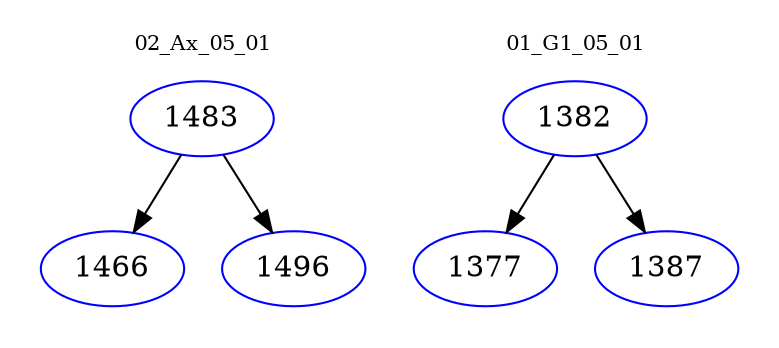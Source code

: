 digraph{
subgraph cluster_0 {
color = white
label = "02_Ax_05_01";
fontsize=10;
T0_1483 [label="1483", color="blue"]
T0_1483 -> T0_1466 [color="black"]
T0_1466 [label="1466", color="blue"]
T0_1483 -> T0_1496 [color="black"]
T0_1496 [label="1496", color="blue"]
}
subgraph cluster_1 {
color = white
label = "01_G1_05_01";
fontsize=10;
T1_1382 [label="1382", color="blue"]
T1_1382 -> T1_1377 [color="black"]
T1_1377 [label="1377", color="blue"]
T1_1382 -> T1_1387 [color="black"]
T1_1387 [label="1387", color="blue"]
}
}
